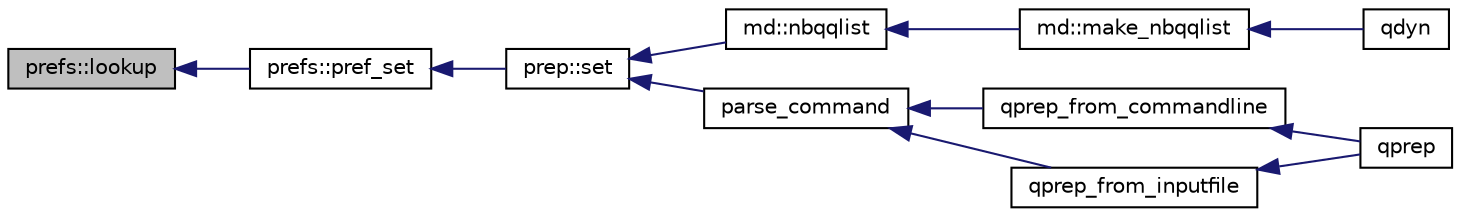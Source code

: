 digraph "prefs::lookup"
{
  edge [fontname="Helvetica",fontsize="10",labelfontname="Helvetica",labelfontsize="10"];
  node [fontname="Helvetica",fontsize="10",shape=record];
  rankdir="LR";
  Node1 [label="prefs::lookup",height=0.2,width=0.4,color="black", fillcolor="grey75", style="filled" fontcolor="black"];
  Node1 -> Node2 [dir="back",color="midnightblue",fontsize="10",style="solid",fontname="Helvetica"];
  Node2 [label="prefs::pref_set",height=0.2,width=0.4,color="black", fillcolor="white", style="filled",URL="$classprefs.html#aad2556d1e8d95602cf1c301338df612e"];
  Node2 -> Node3 [dir="back",color="midnightblue",fontsize="10",style="solid",fontname="Helvetica"];
  Node3 [label="prep::set",height=0.2,width=0.4,color="black", fillcolor="white", style="filled",URL="$classprep.html#a970e6693d83b14e44100bacdd3ad4132"];
  Node3 -> Node4 [dir="back",color="midnightblue",fontsize="10",style="solid",fontname="Helvetica"];
  Node4 [label="md::nbqqlist",height=0.2,width=0.4,color="black", fillcolor="white", style="filled",URL="$classmd.html#a4e147e278d5903788b6a86771786784d"];
  Node4 -> Node5 [dir="back",color="midnightblue",fontsize="10",style="solid",fontname="Helvetica"];
  Node5 [label="md::make_nbqqlist",height=0.2,width=0.4,color="black", fillcolor="white", style="filled",URL="$classmd.html#a236a0824bcdbad217f25a45e51a2f14f"];
  Node5 -> Node6 [dir="back",color="midnightblue",fontsize="10",style="solid",fontname="Helvetica"];
  Node6 [label="qdyn",height=0.2,width=0.4,color="black", fillcolor="white", style="filled",URL="$qdyn_8f90.html#a93aa3f5a63d37164f411c008fce7e62c"];
  Node3 -> Node7 [dir="back",color="midnightblue",fontsize="10",style="solid",fontname="Helvetica"];
  Node7 [label="parse_command",height=0.2,width=0.4,color="black", fillcolor="white", style="filled",URL="$qprep_8f90.html#add7d58759b8d0826b87051647135e024"];
  Node7 -> Node8 [dir="back",color="midnightblue",fontsize="10",style="solid",fontname="Helvetica"];
  Node8 [label="qprep_from_commandline",height=0.2,width=0.4,color="black", fillcolor="white", style="filled",URL="$qprep_8f90.html#a509741b66578d6d76b269d0f98128910"];
  Node8 -> Node9 [dir="back",color="midnightblue",fontsize="10",style="solid",fontname="Helvetica"];
  Node9 [label="qprep",height=0.2,width=0.4,color="black", fillcolor="white", style="filled",URL="$qprep_8f90.html#a252292cf2c64796a48ab29aae4920d15"];
  Node7 -> Node10 [dir="back",color="midnightblue",fontsize="10",style="solid",fontname="Helvetica"];
  Node10 [label="qprep_from_inputfile",height=0.2,width=0.4,color="black", fillcolor="white", style="filled",URL="$qprep_8f90.html#aae7f6285ebd5705125725dcda622efd5"];
  Node10 -> Node9 [dir="back",color="midnightblue",fontsize="10",style="solid",fontname="Helvetica"];
}
